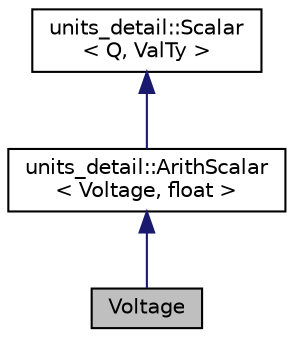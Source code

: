 digraph "Voltage"
{
 // LATEX_PDF_SIZE
  edge [fontname="Helvetica",fontsize="10",labelfontname="Helvetica",labelfontsize="10"];
  node [fontname="Helvetica",fontsize="10",shape=record];
  Node1 [label="Voltage",height=0.2,width=0.4,color="black", fillcolor="grey75", style="filled", fontcolor="black",tooltip=" "];
  Node2 -> Node1 [dir="back",color="midnightblue",fontsize="10",style="solid",fontname="Helvetica"];
  Node2 [label="units_detail::ArithScalar\l\< Voltage, float \>",height=0.2,width=0.4,color="black", fillcolor="white", style="filled",URL="$classunits__detail_1_1ArithScalar.html",tooltip=" "];
  Node3 -> Node2 [dir="back",color="midnightblue",fontsize="10",style="solid",fontname="Helvetica"];
  Node3 [label="units_detail::Scalar\l\< Q, ValTy \>",height=0.2,width=0.4,color="black", fillcolor="white", style="filled",URL="$classunits__detail_1_1Scalar.html",tooltip=" "];
}
